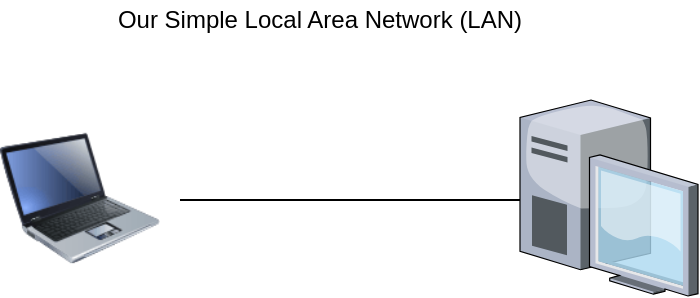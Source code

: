 <mxfile version="13.0.3" type="device"><diagram name="Page-1" id="822b0af5-4adb-64df-f703-e8dfc1f81529"><mxGraphModel dx="1328" dy="545" grid="1" gridSize="10" guides="1" tooltips="1" connect="1" arrows="1" fold="1" page="1" pageScale="1" pageWidth="1100" pageHeight="850" background="#ffffff" math="0" shadow="0"><root><mxCell id="0"/><mxCell id="1" parent="0"/><mxCell id="fw0BWfch4JnjFblnUkiP-1" value="" style="verticalLabelPosition=bottom;aspect=fixed;html=1;verticalAlign=top;strokeColor=none;align=center;outlineConnect=0;shape=mxgraph.citrix.desktop;" vertex="1" parent="1"><mxGeometry x="360" y="120" width="89" height="98" as="geometry"/></mxCell><mxCell id="fw0BWfch4JnjFblnUkiP-2" value="" style="image;html=1;labelBackgroundColor=#ffffff;image=img/lib/clip_art/computers/Laptop_128x128.png" vertex="1" parent="1"><mxGeometry x="100" y="129" width="80" height="80" as="geometry"/></mxCell><mxCell id="fw0BWfch4JnjFblnUkiP-4" value="" style="endArrow=none;html=1;entryX=0;entryY=0.51;entryDx=0;entryDy=0;entryPerimeter=0;" edge="1" parent="1" target="fw0BWfch4JnjFblnUkiP-1"><mxGeometry width="50" height="50" relative="1" as="geometry"><mxPoint x="190" y="170" as="sourcePoint"/><mxPoint x="260" y="140" as="targetPoint"/></mxGeometry></mxCell><mxCell id="fw0BWfch4JnjFblnUkiP-5" value="Our Simple Local Area Network (LAN)" style="text;html=1;strokeColor=none;fillColor=none;align=center;verticalAlign=middle;whiteSpace=wrap;rounded=0;" vertex="1" parent="1"><mxGeometry x="150" y="70" width="220" height="20" as="geometry"/></mxCell></root></mxGraphModel></diagram></mxfile>